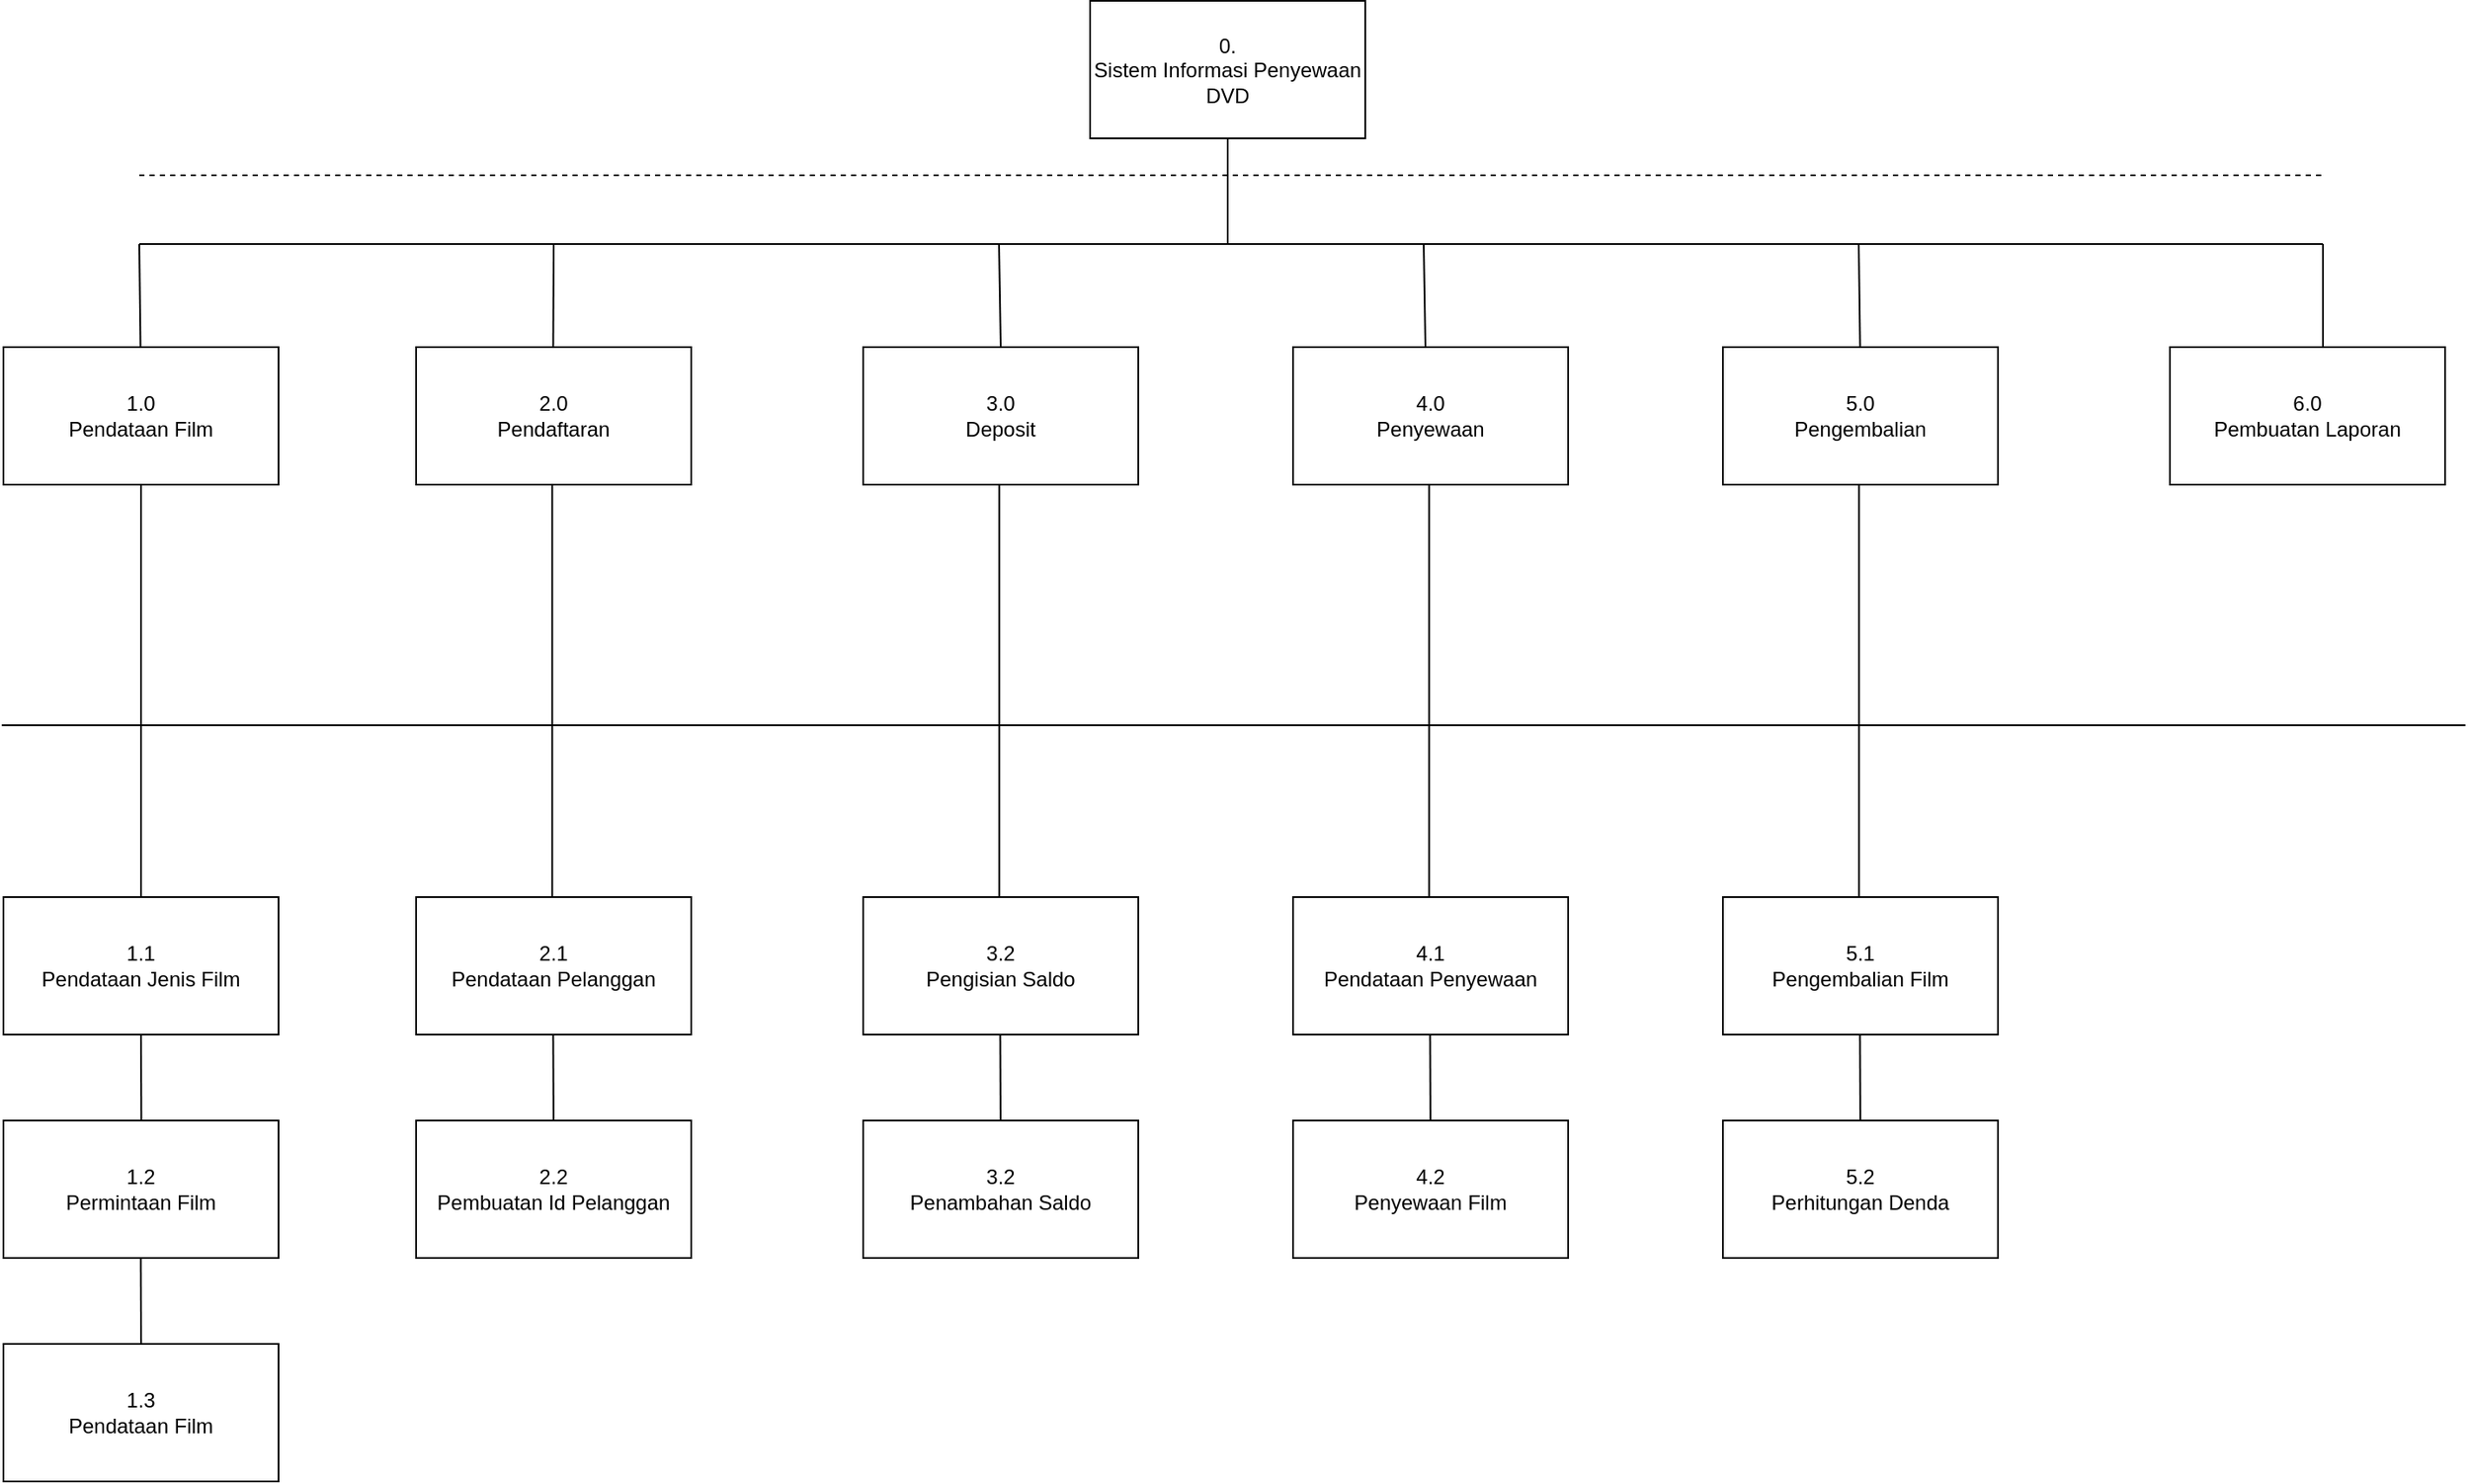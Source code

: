 <mxfile version="17.4.0" type="github">
  <diagram name="Page-1" id="97916047-d0de-89f5-080d-49f4d83e522f">
    <mxGraphModel dx="2588" dy="2444" grid="1" gridSize="10" guides="1" tooltips="1" connect="1" arrows="1" fold="1" page="1" pageScale="1.5" pageWidth="1169" pageHeight="827" background="none" math="0" shadow="0">
      <root>
        <mxCell id="0" />
        <mxCell id="1" parent="0" />
        <mxCell id="2" value="CEO" style="rounded=1;fillColor=none;strokeColor=none;shadow=1;gradientColor=none;fontStyle=1;fontColor=#FFFFFF;fontSize=14;" parent="1" vertex="1">
          <mxGeometry x="843" y="205.5" width="200" height="60" as="geometry" />
        </mxCell>
        <mxCell id="3" value="Deputy Director" style="rounded=1;fillColor=none;strokeColor=none;shadow=1;gradientColor=none;fontStyle=1;fontColor=#FFFFFF;fontSize=14;" parent="1" vertex="1">
          <mxGeometry x="833" y="345.5" width="220" height="60" as="geometry" />
        </mxCell>
        <mxCell id="WE8A1NrM9itR784JBcD1-55" value="0.&lt;br&gt;Sistem Informasi Penyewaan DVD" style="rounded=0;whiteSpace=wrap;html=1;hachureGap=4;fillColor=default;" vertex="1" parent="1">
          <mxGeometry x="863" y="178.5" width="160" height="80" as="geometry" />
        </mxCell>
        <mxCell id="WE8A1NrM9itR784JBcD1-56" value="3.0&lt;br&gt;Deposit" style="rounded=0;whiteSpace=wrap;html=1;hachureGap=4;fillColor=default;" vertex="1" parent="1">
          <mxGeometry x="731" y="380" width="160" height="80" as="geometry" />
        </mxCell>
        <mxCell id="WE8A1NrM9itR784JBcD1-58" value="1.0&lt;br&gt;Pendataan Film" style="rounded=0;whiteSpace=wrap;html=1;hachureGap=4;fillColor=default;" vertex="1" parent="1">
          <mxGeometry x="231" y="380" width="160" height="80" as="geometry" />
        </mxCell>
        <mxCell id="WE8A1NrM9itR784JBcD1-59" value="6.0&lt;br&gt;Pembuatan Laporan" style="rounded=0;whiteSpace=wrap;html=1;hachureGap=4;fillColor=default;" vertex="1" parent="1">
          <mxGeometry x="1491" y="380" width="160" height="80" as="geometry" />
        </mxCell>
        <mxCell id="WE8A1NrM9itR784JBcD1-60" value="5.0&lt;br&gt;Pengembalian" style="rounded=0;whiteSpace=wrap;html=1;hachureGap=4;fillColor=default;" vertex="1" parent="1">
          <mxGeometry x="1231" y="380" width="160" height="80" as="geometry" />
        </mxCell>
        <mxCell id="WE8A1NrM9itR784JBcD1-61" value="4.0&lt;br&gt;Penyewaan" style="rounded=0;whiteSpace=wrap;html=1;hachureGap=4;fillColor=default;" vertex="1" parent="1">
          <mxGeometry x="981" y="380" width="160" height="80" as="geometry" />
        </mxCell>
        <mxCell id="WE8A1NrM9itR784JBcD1-62" value="2.0&lt;br&gt;Pendaftaran" style="rounded=0;whiteSpace=wrap;html=1;hachureGap=4;fillColor=default;" vertex="1" parent="1">
          <mxGeometry x="471" y="380" width="160" height="80" as="geometry" />
        </mxCell>
        <mxCell id="WE8A1NrM9itR784JBcD1-75" value="" style="endArrow=none;html=1;rounded=0;fontSize=13;startSize=14;endSize=14;sourcePerimeterSpacing=8;targetPerimeterSpacing=8;curved=1;entryX=0.5;entryY=1;entryDx=0;entryDy=0;" edge="1" parent="1">
          <mxGeometry width="50" height="50" relative="1" as="geometry">
            <mxPoint x="943" y="320" as="sourcePoint" />
            <mxPoint x="943" y="258.5" as="targetPoint" />
          </mxGeometry>
        </mxCell>
        <mxCell id="WE8A1NrM9itR784JBcD1-76" value="" style="endArrow=none;html=1;rounded=0;fontSize=13;startSize=14;endSize=14;sourcePerimeterSpacing=8;targetPerimeterSpacing=8;curved=1;" edge="1" parent="1">
          <mxGeometry width="50" height="50" relative="1" as="geometry">
            <mxPoint x="1580" y="320" as="sourcePoint" />
            <mxPoint x="310" y="320" as="targetPoint" />
          </mxGeometry>
        </mxCell>
        <mxCell id="WE8A1NrM9itR784JBcD1-77" value="" style="endArrow=none;html=1;rounded=0;fontSize=13;startSize=14;endSize=14;sourcePerimeterSpacing=8;targetPerimeterSpacing=8;curved=1;" edge="1" parent="1">
          <mxGeometry width="50" height="50" relative="1" as="geometry">
            <mxPoint x="310.73" y="380" as="sourcePoint" />
            <mxPoint x="310" y="320" as="targetPoint" />
          </mxGeometry>
        </mxCell>
        <mxCell id="WE8A1NrM9itR784JBcD1-78" value="" style="endArrow=none;html=1;rounded=0;fontSize=13;startSize=14;endSize=14;sourcePerimeterSpacing=8;targetPerimeterSpacing=8;curved=1;" edge="1" parent="1">
          <mxGeometry width="50" height="50" relative="1" as="geometry">
            <mxPoint x="550.73" y="380" as="sourcePoint" />
            <mxPoint x="551" y="320" as="targetPoint" />
          </mxGeometry>
        </mxCell>
        <mxCell id="WE8A1NrM9itR784JBcD1-79" value="" style="endArrow=none;html=1;rounded=0;fontSize=13;startSize=14;endSize=14;sourcePerimeterSpacing=8;targetPerimeterSpacing=8;curved=1;" edge="1" parent="1">
          <mxGeometry width="50" height="50" relative="1" as="geometry">
            <mxPoint x="1580.0" y="380" as="sourcePoint" />
            <mxPoint x="1580" y="320" as="targetPoint" />
          </mxGeometry>
        </mxCell>
        <mxCell id="WE8A1NrM9itR784JBcD1-80" value="" style="endArrow=none;html=1;rounded=0;fontSize=13;startSize=14;endSize=14;sourcePerimeterSpacing=8;targetPerimeterSpacing=8;curved=1;" edge="1" parent="1">
          <mxGeometry width="50" height="50" relative="1" as="geometry">
            <mxPoint x="1310.8" y="380" as="sourcePoint" />
            <mxPoint x="1310" y="320" as="targetPoint" />
          </mxGeometry>
        </mxCell>
        <mxCell id="WE8A1NrM9itR784JBcD1-81" value="" style="endArrow=none;html=1;rounded=0;fontSize=13;startSize=14;endSize=14;sourcePerimeterSpacing=8;targetPerimeterSpacing=8;curved=1;exitX=0.25;exitY=0;exitDx=0;exitDy=0;" edge="1" parent="1">
          <mxGeometry width="50" height="50" relative="1" as="geometry">
            <mxPoint x="1058" y="380" as="sourcePoint" />
            <mxPoint x="1057" y="320" as="targetPoint" />
          </mxGeometry>
        </mxCell>
        <mxCell id="WE8A1NrM9itR784JBcD1-82" value="" style="endArrow=none;html=1;rounded=0;fontSize=13;startSize=14;endSize=14;sourcePerimeterSpacing=8;targetPerimeterSpacing=8;curved=1;exitX=0.5;exitY=0;exitDx=0;exitDy=0;" edge="1" parent="1" source="WE8A1NrM9itR784JBcD1-56">
          <mxGeometry width="50" height="50" relative="1" as="geometry">
            <mxPoint x="1003.0" y="380" as="sourcePoint" />
            <mxPoint x="810" y="320" as="targetPoint" />
          </mxGeometry>
        </mxCell>
        <mxCell id="WE8A1NrM9itR784JBcD1-83" value="1.1&lt;br&gt;Pendataan Jenis Film" style="rounded=0;whiteSpace=wrap;html=1;hachureGap=4;fillColor=default;" vertex="1" parent="1">
          <mxGeometry x="231" y="700" width="160" height="80" as="geometry" />
        </mxCell>
        <mxCell id="WE8A1NrM9itR784JBcD1-84" value="1.3&lt;br&gt;Pendataan Film" style="rounded=0;whiteSpace=wrap;html=1;hachureGap=4;fillColor=default;" vertex="1" parent="1">
          <mxGeometry x="231" y="960" width="160" height="80" as="geometry" />
        </mxCell>
        <mxCell id="WE8A1NrM9itR784JBcD1-85" value="1.2&lt;br&gt;Permintaan Film" style="rounded=0;whiteSpace=wrap;html=1;hachureGap=4;fillColor=default;" vertex="1" parent="1">
          <mxGeometry x="231" y="830" width="160" height="80" as="geometry" />
        </mxCell>
        <mxCell id="WE8A1NrM9itR784JBcD1-86" value="2.1&lt;br&gt;Pendataan Pelanggan" style="rounded=0;whiteSpace=wrap;html=1;hachureGap=4;fillColor=default;" vertex="1" parent="1">
          <mxGeometry x="471" y="700" width="160" height="80" as="geometry" />
        </mxCell>
        <mxCell id="WE8A1NrM9itR784JBcD1-87" value="2.2&lt;br&gt;Pembuatan Id Pelanggan" style="rounded=0;whiteSpace=wrap;html=1;hachureGap=4;fillColor=default;" vertex="1" parent="1">
          <mxGeometry x="471" y="830" width="160" height="80" as="geometry" />
        </mxCell>
        <mxCell id="WE8A1NrM9itR784JBcD1-88" value="3.2&lt;br&gt;Pengisian Saldo" style="rounded=0;whiteSpace=wrap;html=1;hachureGap=4;fillColor=default;" vertex="1" parent="1">
          <mxGeometry x="731" y="700" width="160" height="80" as="geometry" />
        </mxCell>
        <mxCell id="WE8A1NrM9itR784JBcD1-89" value="3.2&lt;br&gt;Penambahan Saldo" style="rounded=0;whiteSpace=wrap;html=1;hachureGap=4;fillColor=default;" vertex="1" parent="1">
          <mxGeometry x="731" y="830" width="160" height="80" as="geometry" />
        </mxCell>
        <mxCell id="WE8A1NrM9itR784JBcD1-90" value="1.0&lt;br&gt;Pendataan Film" style="rounded=0;whiteSpace=wrap;html=1;hachureGap=4;fillColor=default;" vertex="1" parent="1">
          <mxGeometry x="981" y="700" width="160" height="80" as="geometry" />
        </mxCell>
        <mxCell id="WE8A1NrM9itR784JBcD1-91" value="4.1&lt;br&gt;Pendataan Penyewaan" style="rounded=0;whiteSpace=wrap;html=1;hachureGap=4;fillColor=default;" vertex="1" parent="1">
          <mxGeometry x="981" y="700" width="160" height="80" as="geometry" />
        </mxCell>
        <mxCell id="WE8A1NrM9itR784JBcD1-92" value="4.2&lt;br&gt;Penyewaan Film" style="rounded=0;whiteSpace=wrap;html=1;hachureGap=4;fillColor=default;" vertex="1" parent="1">
          <mxGeometry x="981" y="830" width="160" height="80" as="geometry" />
        </mxCell>
        <mxCell id="WE8A1NrM9itR784JBcD1-93" value="5.1&lt;br&gt;Pengembalian Film" style="rounded=0;whiteSpace=wrap;html=1;hachureGap=4;fillColor=default;" vertex="1" parent="1">
          <mxGeometry x="1231" y="700" width="160" height="80" as="geometry" />
        </mxCell>
        <mxCell id="WE8A1NrM9itR784JBcD1-94" value="5.2&lt;br&gt;Perhitungan Denda" style="rounded=0;whiteSpace=wrap;html=1;hachureGap=4;fillColor=default;" vertex="1" parent="1">
          <mxGeometry x="1231" y="830" width="160" height="80" as="geometry" />
        </mxCell>
        <mxCell id="WE8A1NrM9itR784JBcD1-95" value="" style="endArrow=none;html=1;rounded=0;fontSize=13;startSize=14;endSize=14;sourcePerimeterSpacing=8;targetPerimeterSpacing=8;curved=1;exitX=0.5;exitY=0;exitDx=0;exitDy=0;entryX=0.5;entryY=1;entryDx=0;entryDy=0;" edge="1" parent="1" source="WE8A1NrM9itR784JBcD1-83" target="WE8A1NrM9itR784JBcD1-58">
          <mxGeometry width="50" height="50" relative="1" as="geometry">
            <mxPoint x="320.73" y="518" as="sourcePoint" />
            <mxPoint x="320" y="458" as="targetPoint" />
          </mxGeometry>
        </mxCell>
        <mxCell id="WE8A1NrM9itR784JBcD1-96" value="" style="endArrow=none;html=1;rounded=0;fontSize=13;startSize=14;endSize=14;sourcePerimeterSpacing=8;targetPerimeterSpacing=8;curved=1;entryX=0.5;entryY=1;entryDx=0;entryDy=0;" edge="1" parent="1" target="WE8A1NrM9itR784JBcD1-83">
          <mxGeometry width="50" height="50" relative="1" as="geometry">
            <mxPoint x="311.2" y="830" as="sourcePoint" />
            <mxPoint x="310" y="780" as="targetPoint" />
          </mxGeometry>
        </mxCell>
        <mxCell id="WE8A1NrM9itR784JBcD1-97" value="" style="endArrow=none;html=1;rounded=0;fontSize=13;startSize=14;endSize=14;sourcePerimeterSpacing=8;targetPerimeterSpacing=8;curved=1;entryX=0.5;entryY=1;entryDx=0;entryDy=0;" edge="1" parent="1">
          <mxGeometry width="50" height="50" relative="1" as="geometry">
            <mxPoint x="311.06" y="960" as="sourcePoint" />
            <mxPoint x="310.86" y="910" as="targetPoint" />
          </mxGeometry>
        </mxCell>
        <mxCell id="WE8A1NrM9itR784JBcD1-98" value="" style="endArrow=none;html=1;rounded=0;fontSize=13;startSize=14;endSize=14;sourcePerimeterSpacing=8;targetPerimeterSpacing=8;curved=1;entryX=0.5;entryY=1;entryDx=0;entryDy=0;" edge="1" parent="1">
          <mxGeometry width="50" height="50" relative="1" as="geometry">
            <mxPoint x="550.92" y="830" as="sourcePoint" />
            <mxPoint x="550.72" y="780" as="targetPoint" />
          </mxGeometry>
        </mxCell>
        <mxCell id="WE8A1NrM9itR784JBcD1-99" value="" style="endArrow=none;html=1;rounded=0;fontSize=13;startSize=14;endSize=14;sourcePerimeterSpacing=8;targetPerimeterSpacing=8;curved=1;entryX=0.5;entryY=1;entryDx=0;entryDy=0;" edge="1" parent="1">
          <mxGeometry width="50" height="50" relative="1" as="geometry">
            <mxPoint x="810.92" y="830.0" as="sourcePoint" />
            <mxPoint x="810.72" y="780" as="targetPoint" />
          </mxGeometry>
        </mxCell>
        <mxCell id="WE8A1NrM9itR784JBcD1-100" value="" style="endArrow=none;html=1;rounded=0;fontSize=13;startSize=14;endSize=14;sourcePerimeterSpacing=8;targetPerimeterSpacing=8;curved=1;entryX=0.5;entryY=1;entryDx=0;entryDy=0;" edge="1" parent="1">
          <mxGeometry width="50" height="50" relative="1" as="geometry">
            <mxPoint x="1060.92" y="830.0" as="sourcePoint" />
            <mxPoint x="1060.72" y="780" as="targetPoint" />
          </mxGeometry>
        </mxCell>
        <mxCell id="WE8A1NrM9itR784JBcD1-101" value="" style="endArrow=none;html=1;rounded=0;fontSize=13;startSize=14;endSize=14;sourcePerimeterSpacing=8;targetPerimeterSpacing=8;curved=1;entryX=0.5;entryY=1;entryDx=0;entryDy=0;" edge="1" parent="1">
          <mxGeometry width="50" height="50" relative="1" as="geometry">
            <mxPoint x="1310.92" y="830.0" as="sourcePoint" />
            <mxPoint x="1310.72" y="780" as="targetPoint" />
          </mxGeometry>
        </mxCell>
        <mxCell id="WE8A1NrM9itR784JBcD1-103" value="" style="endArrow=none;html=1;rounded=0;fontSize=13;startSize=14;endSize=14;sourcePerimeterSpacing=8;targetPerimeterSpacing=8;curved=1;exitX=0.5;exitY=0;exitDx=0;exitDy=0;entryX=0.5;entryY=1;entryDx=0;entryDy=0;" edge="1" parent="1">
          <mxGeometry width="50" height="50" relative="1" as="geometry">
            <mxPoint x="810.17" y="700" as="sourcePoint" />
            <mxPoint x="810.17" y="460" as="targetPoint" />
          </mxGeometry>
        </mxCell>
        <mxCell id="WE8A1NrM9itR784JBcD1-104" value="" style="endArrow=none;html=1;rounded=0;fontSize=13;startSize=14;endSize=14;sourcePerimeterSpacing=8;targetPerimeterSpacing=8;curved=1;exitX=0.5;exitY=0;exitDx=0;exitDy=0;entryX=0.5;entryY=1;entryDx=0;entryDy=0;" edge="1" parent="1">
          <mxGeometry width="50" height="50" relative="1" as="geometry">
            <mxPoint x="550.17" y="700" as="sourcePoint" />
            <mxPoint x="550.17" y="460" as="targetPoint" />
          </mxGeometry>
        </mxCell>
        <mxCell id="WE8A1NrM9itR784JBcD1-105" value="" style="endArrow=none;html=1;rounded=0;fontSize=13;startSize=14;endSize=14;sourcePerimeterSpacing=8;targetPerimeterSpacing=8;curved=1;exitX=0.5;exitY=0;exitDx=0;exitDy=0;entryX=0.5;entryY=1;entryDx=0;entryDy=0;" edge="1" parent="1">
          <mxGeometry width="50" height="50" relative="1" as="geometry">
            <mxPoint x="1060.17" y="700" as="sourcePoint" />
            <mxPoint x="1060.17" y="460" as="targetPoint" />
          </mxGeometry>
        </mxCell>
        <mxCell id="WE8A1NrM9itR784JBcD1-106" value="" style="endArrow=none;html=1;rounded=0;fontSize=13;startSize=14;endSize=14;sourcePerimeterSpacing=8;targetPerimeterSpacing=8;curved=1;exitX=0.5;exitY=0;exitDx=0;exitDy=0;entryX=0.5;entryY=1;entryDx=0;entryDy=0;" edge="1" parent="1">
          <mxGeometry width="50" height="50" relative="1" as="geometry">
            <mxPoint x="1310.17" y="700" as="sourcePoint" />
            <mxPoint x="1310.17" y="460" as="targetPoint" />
          </mxGeometry>
        </mxCell>
        <mxCell id="WE8A1NrM9itR784JBcD1-107" value="" style="endArrow=none;dashed=1;html=1;rounded=0;fontSize=13;startSize=14;endSize=14;sourcePerimeterSpacing=8;targetPerimeterSpacing=8;curved=1;" edge="1" parent="1">
          <mxGeometry width="50" height="50" relative="1" as="geometry">
            <mxPoint x="310" y="280" as="sourcePoint" />
            <mxPoint x="1580" y="280" as="targetPoint" />
          </mxGeometry>
        </mxCell>
        <mxCell id="WE8A1NrM9itR784JBcD1-108" value="" style="endArrow=none;html=1;rounded=0;fontSize=13;startSize=14;endSize=14;sourcePerimeterSpacing=8;targetPerimeterSpacing=8;curved=1;" edge="1" parent="1">
          <mxGeometry width="50" height="50" relative="1" as="geometry">
            <mxPoint x="230" y="600" as="sourcePoint" />
            <mxPoint x="1662.857" y="600" as="targetPoint" />
          </mxGeometry>
        </mxCell>
      </root>
    </mxGraphModel>
  </diagram>
</mxfile>
